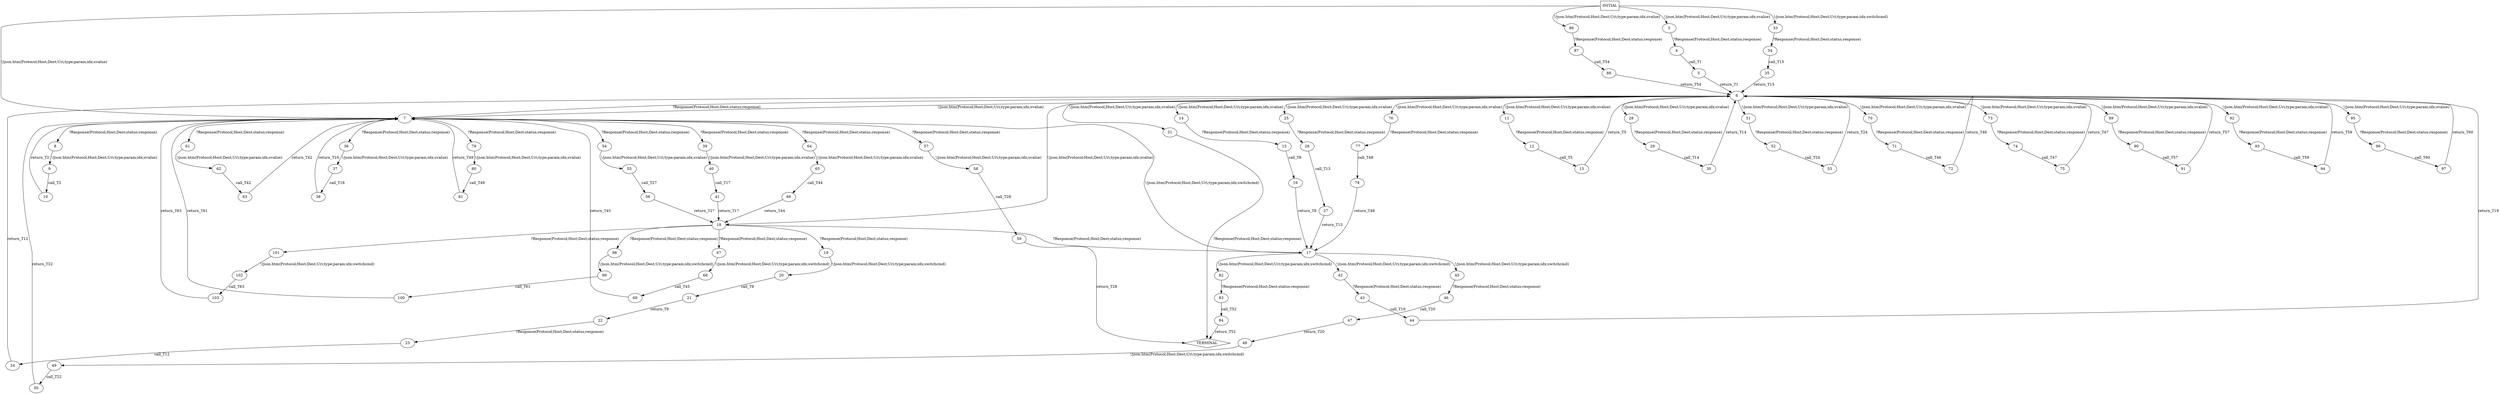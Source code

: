digraph G {
  0 [label="INITIAL",shape=box];
  1 [label="TERMINAL",shape=diamond];
  3 [label="3"];
  4 [label="4"];
  5 [label="5"];
  6 [label="6"];
  7 [label="7"];
  8 [label="8"];
  9 [label="9"];
  10 [label="10"];
  11 [label="11"];
  12 [label="12"];
  13 [label="13"];
  14 [label="14"];
  15 [label="15"];
  16 [label="16"];
  17 [label="17"];
  18 [label="18"];
  19 [label="19"];
  20 [label="20"];
  21 [label="21"];
  22 [label="22"];
  23 [label="23"];
  24 [label="24"];
  25 [label="25"];
  26 [label="26"];
  27 [label="27"];
  28 [label="28"];
  29 [label="29"];
  30 [label="30"];
  31 [label="31"];
  33 [label="33"];
  34 [label="34"];
  35 [label="35"];
  36 [label="36"];
  37 [label="37"];
  38 [label="38"];
  39 [label="39"];
  40 [label="40"];
  41 [label="41"];
  42 [label="42"];
  43 [label="43"];
  44 [label="44"];
  45 [label="45"];
  46 [label="46"];
  47 [label="47"];
  48 [label="48"];
  49 [label="49"];
  50 [label="50"];
  51 [label="51"];
  52 [label="52"];
  53 [label="53"];
  54 [label="54"];
  55 [label="55"];
  56 [label="56"];
  57 [label="57"];
  58 [label="58"];
  59 [label="59"];
  61 [label="61"];
  62 [label="62"];
  63 [label="63"];
  64 [label="64"];
  65 [label="65"];
  66 [label="66"];
  67 [label="67"];
  68 [label="68"];
  69 [label="69"];
  70 [label="70"];
  71 [label="71"];
  72 [label="72"];
  73 [label="73"];
  74 [label="74"];
  75 [label="75"];
  76 [label="76"];
  77 [label="77"];
  78 [label="78"];
  79 [label="79"];
  80 [label="80"];
  81 [label="81"];
  82 [label="82"];
  83 [label="83"];
  84 [label="84"];
  86 [label="86"];
  87 [label="87"];
  88 [label="88"];
  89 [label="89"];
  90 [label="90"];
  91 [label="91"];
  92 [label="92"];
  93 [label="93"];
  94 [label="94"];
  95 [label="95"];
  96 [label="96"];
  97 [label="97"];
  98 [label="98"];
  99 [label="99"];
  100 [label="100"];
  101 [label="101"];
  102 [label="102"];
  103 [label="103"];
0->3 [label="!/json.htm(Protocol;Host;Dest;Uri;type;param;idx;svalue)"];
3->4 [label="?Response(Protocol;Host;Dest;status;response)"];
4->5 [label="call_T1"];
5->6 [label="return_T1"];
6->28 [label="!/json.htm(Protocol;Host;Dest;Uri;type;param;idx;svalue)"];
6->76 [label="!/json.htm(Protocol;Host;Dest;Uri;type;param;idx;svalue)"];
6->73 [label="!/json.htm(Protocol;Host;Dest;Uri;type;param;idx;svalue)"];
6->92 [label="!/json.htm(Protocol;Host;Dest;Uri;type;param;idx;svalue)"];
6->25 [label="!/json.htm(Protocol;Host;Dest;Uri;type;param;idx;svalue)"];
6->51 [label="!/json.htm(Protocol;Host;Dest;Uri;type;param;idx;svalue)"];
6->11 [label="!/json.htm(Protocol;Host;Dest;Uri;type;param;idx;svalue)"];
6->70 [label="!/json.htm(Protocol;Host;Dest;Uri;type;param;idx;svalue)"];
6->95 [label="!/json.htm(Protocol;Host;Dest;Uri;type;param;idx;svalue)"];
6->89 [label="!/json.htm(Protocol;Host;Dest;Uri;type;param;idx;svalue)"];
6->14 [label="!/json.htm(Protocol;Host;Dest;Uri;type;param;idx;svalue)"];
6->31 [label="!/json.htm(Protocol;Host;Dest;Uri;type;param;idx;svalue)"];
6->18 [label="!/json.htm(Protocol;Host;Dest;Uri;type;param;idx;svalue)"];
6->7 [label="!/json.htm(Protocol;Host;Dest;Uri;type;param;idx;svalue)"];
7->39 [label="?Response(Protocol;Host;Dest;status;response)"];
7->54 [label="?Response(Protocol;Host;Dest;status;response)"];
7->64 [label="?Response(Protocol;Host;Dest;status;response)"];
7->36 [label="?Response(Protocol;Host;Dest;status;response)"];
7->57 [label="?Response(Protocol;Host;Dest;status;response)"];
7->61 [label="?Response(Protocol;Host;Dest;status;response)"];
7->79 [label="?Response(Protocol;Host;Dest;status;response)"];
7->8 [label="?Response(Protocol;Host;Dest;status;response)"];
7->6 [label="?Response(Protocol;Host;Dest;status;response)"];
8->9 [label="!/json.htm(Protocol;Host;Dest;Uri;type;param;idx;svalue)"];
9->10 [label="call_T2"];
10->7 [label="return_T2"];
11->12 [label="?Response(Protocol;Host;Dest;status;response)"];
12->13 [label="call_T5"];
13->6 [label="return_T5"];
14->15 [label="?Response(Protocol;Host;Dest;status;response)"];
15->16 [label="call_T8"];
16->17 [label="return_T8"];
17->82 [label="!/json.htm(Protocol;Host;Dest;Uri;type;param;idx;switchcmd)"];
17->45 [label="!/json.htm(Protocol;Host;Dest;Uri;type;param;idx;switchcmd)"];
17->42 [label="!/json.htm(Protocol;Host;Dest;Uri;type;param;idx;switchcmd)"];
17->7 [label="!/json.htm(Protocol;Host;Dest;Uri;type;param;idx;switchcmd)"];
18->67 [label="?Response(Protocol;Host;Dest;status;response)"];
18->98 [label="?Response(Protocol;Host;Dest;status;response)"];
18->19 [label="?Response(Protocol;Host;Dest;status;response)"];
18->101 [label="?Response(Protocol;Host;Dest;status;response)"];
18->17 [label="?Response(Protocol;Host;Dest;status;response)"];
19->20 [label="!/json.htm(Protocol;Host;Dest;Uri;type;param;idx;switchcmd)"];
20->21 [label="call_T9"];
21->22 [label="return_T9"];
22->23 [label="?Response(Protocol;Host;Dest;status;response)"];
23->24 [label="call_T12"];
24->6 [label="return_T12"];
25->26 [label="?Response(Protocol;Host;Dest;status;response)"];
26->27 [label="call_T13"];
27->17 [label="return_T13"];
28->29 [label="?Response(Protocol;Host;Dest;status;response)"];
29->30 [label="call_T14"];
30->6 [label="return_T14"];
31->1 [label="?Response(Protocol;Host;Dest;status;response)"];
0->33 [label="!/json.htm(Protocol;Host;Dest;Uri;type;param;idx;switchcmd)"];
33->34 [label="?Response(Protocol;Host;Dest;status;response)"];
34->35 [label="call_T15"];
35->6 [label="return_T15"];
36->37 [label="!/json.htm(Protocol;Host;Dest;Uri;type;param;idx;svalue)"];
37->38 [label="call_T16"];
38->7 [label="return_T16"];
39->40 [label="!/json.htm(Protocol;Host;Dest;Uri;type;param;idx;svalue)"];
40->41 [label="call_T17"];
41->18 [label="return_T17"];
42->43 [label="?Response(Protocol;Host;Dest;status;response)"];
43->44 [label="call_T19"];
44->6 [label="return_T19"];
45->46 [label="?Response(Protocol;Host;Dest;status;response)"];
46->47 [label="call_T20"];
47->48 [label="return_T20"];
48->49 [label="!/json.htm(Protocol;Host;Dest;Uri;type;param;idx;switchcmd)"];
49->50 [label="call_T22"];
50->7 [label="return_T22"];
51->52 [label="?Response(Protocol;Host;Dest;status;response)"];
52->53 [label="call_T24"];
53->6 [label="return_T24"];
54->55 [label="!/json.htm(Protocol;Host;Dest;Uri;type;param;idx;svalue)"];
55->56 [label="call_T27"];
56->18 [label="return_T27"];
57->58 [label="!/json.htm(Protocol;Host;Dest;Uri;type;param;idx;svalue)"];
58->59 [label="call_T28"];
59->1 [label="return_T28"];
0->7 [label="!/json.htm(Protocol;Host;Dest;Uri;type;param;idx;svalue)"];
61->62 [label="!/json.htm(Protocol;Host;Dest;Uri;type;param;idx;svalue)"];
62->63 [label="call_T42"];
63->7 [label="return_T42"];
64->65 [label="!/json.htm(Protocol;Host;Dest;Uri;type;param;idx;svalue)"];
65->66 [label="call_T44"];
66->18 [label="return_T44"];
67->68 [label="!/json.htm(Protocol;Host;Dest;Uri;type;param;idx;switchcmd)"];
68->69 [label="call_T45"];
69->7 [label="return_T45"];
70->71 [label="?Response(Protocol;Host;Dest;status;response)"];
71->72 [label="call_T46"];
72->6 [label="return_T46"];
73->74 [label="?Response(Protocol;Host;Dest;status;response)"];
74->75 [label="call_T47"];
75->6 [label="return_T47"];
76->77 [label="?Response(Protocol;Host;Dest;status;response)"];
77->78 [label="call_T48"];
78->17 [label="return_T48"];
79->80 [label="!/json.htm(Protocol;Host;Dest;Uri;type;param;idx;svalue)"];
80->81 [label="call_T49"];
81->7 [label="return_T49"];
82->83 [label="?Response(Protocol;Host;Dest;status;response)"];
83->84 [label="call_T52"];
84->1 [label="return_T52"];
0->86 [label="!/json.htm(Protocol;Host;Dest;Uri;type;param;idx;svalue)"];
86->87 [label="?Response(Protocol;Host;Dest;status;response)"];
87->88 [label="call_T54"];
88->6 [label="return_T54"];
89->90 [label="?Response(Protocol;Host;Dest;status;response)"];
90->91 [label="call_T57"];
91->6 [label="return_T57"];
92->93 [label="?Response(Protocol;Host;Dest;status;response)"];
93->94 [label="call_T59"];
94->6 [label="return_T59"];
95->96 [label="?Response(Protocol;Host;Dest;status;response)"];
96->97 [label="call_T60"];
97->6 [label="return_T60"];
98->99 [label="!/json.htm(Protocol;Host;Dest;Uri;type;param;idx;switchcmd)"];
99->100 [label="call_T61"];
100->7 [label="return_T61"];
101->102 [label="!/json.htm(Protocol;Host;Dest;Uri;type;param;idx;switchcmd)"];
102->103 [label="call_T63"];
103->7 [label="return_T63"];
}
